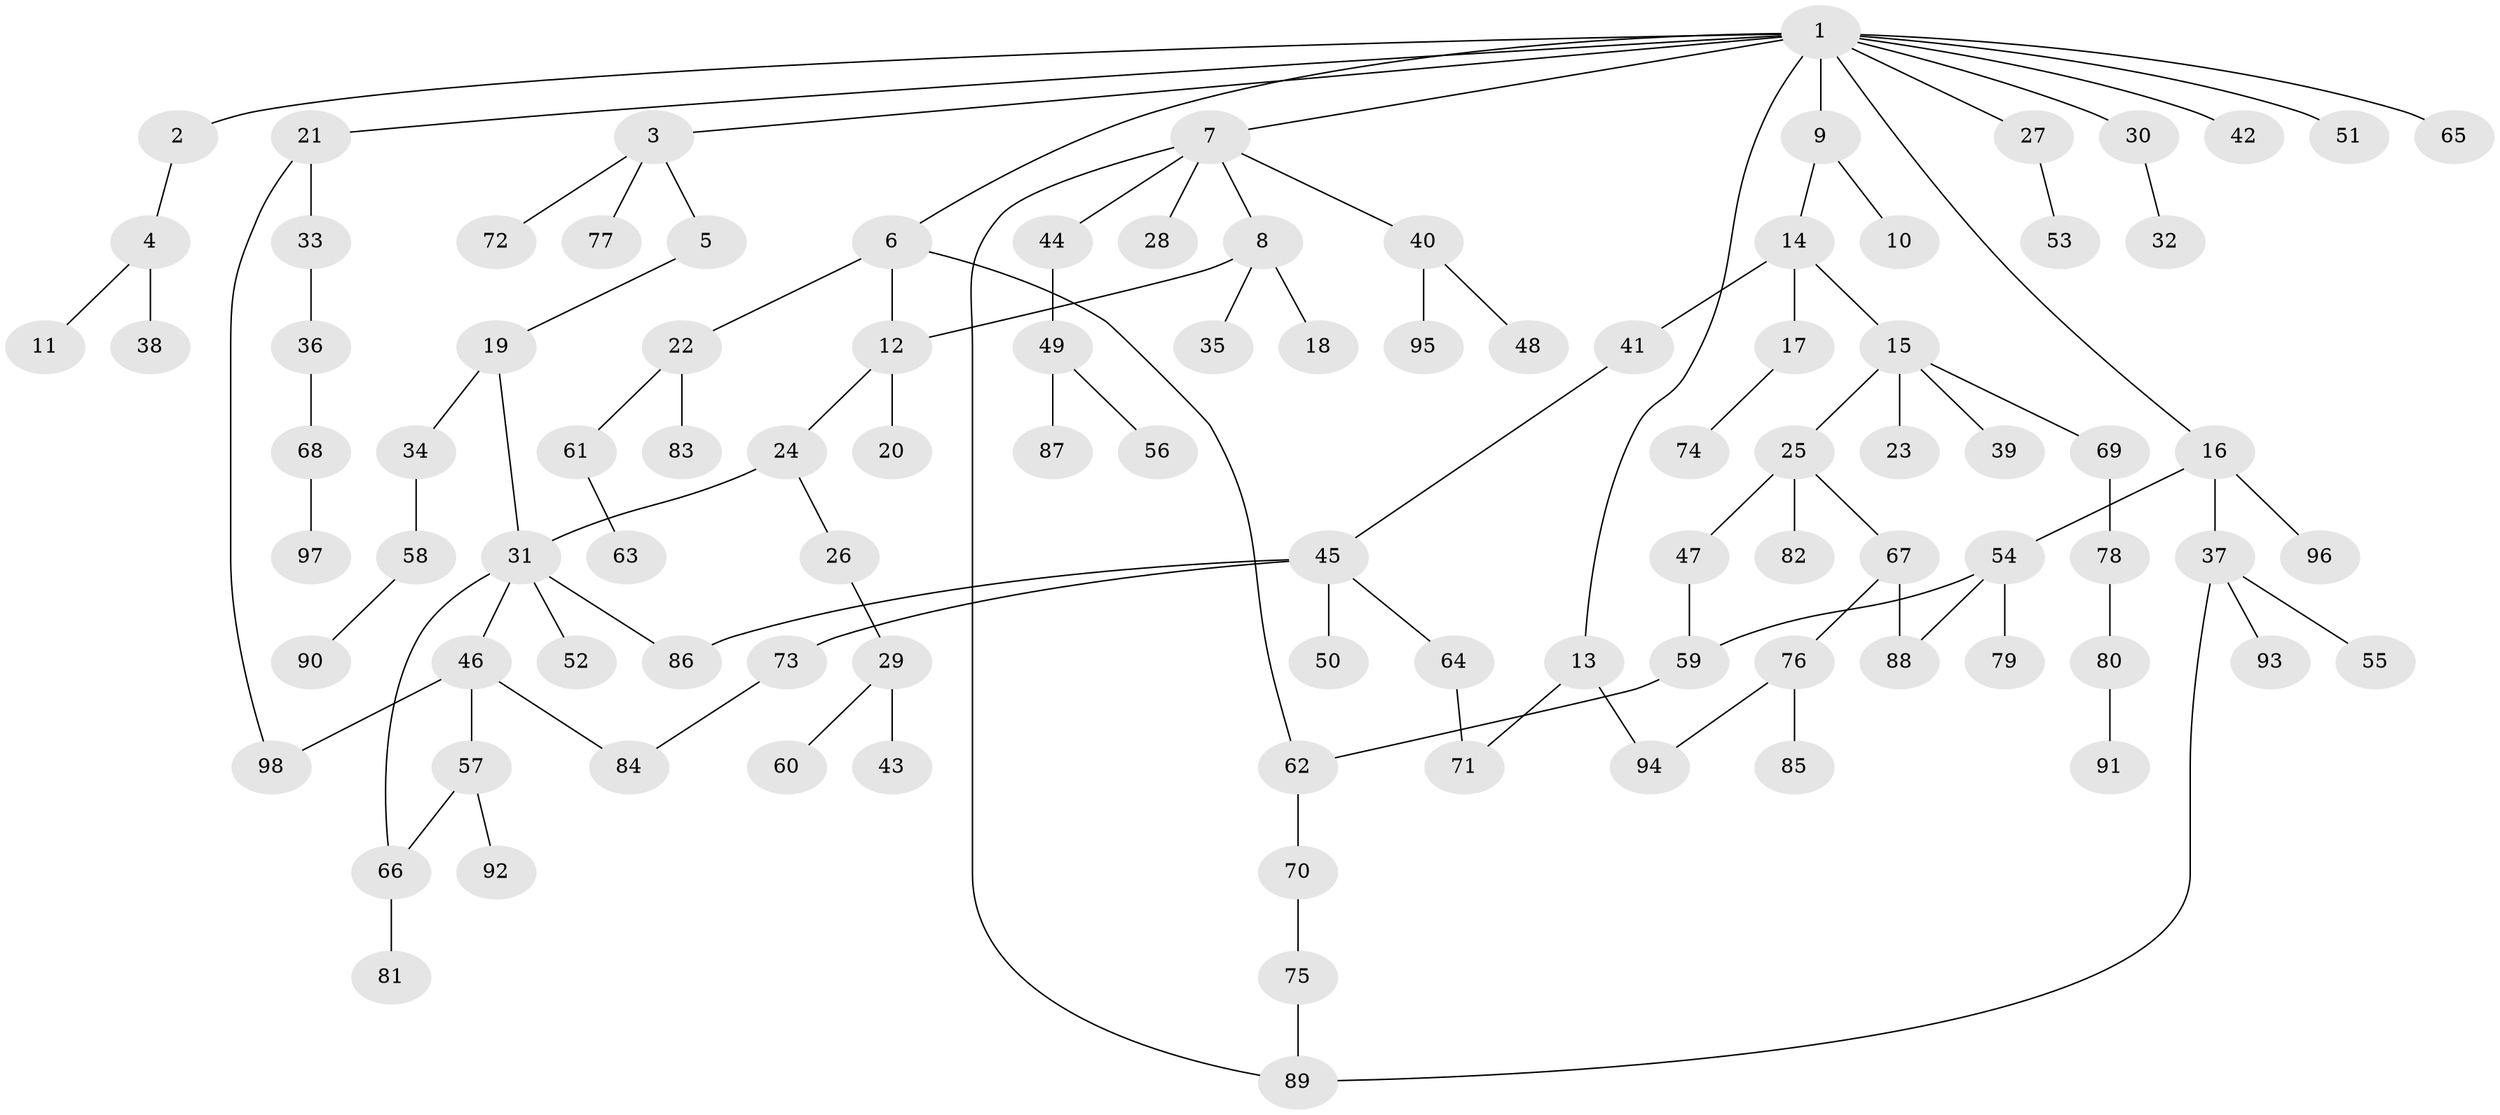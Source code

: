 // coarse degree distribution, {13: 0.017241379310344827, 2: 0.22413793103448276, 4: 0.08620689655172414, 3: 0.15517241379310345, 6: 0.034482758620689655, 9: 0.017241379310344827, 1: 0.4482758620689655, 5: 0.017241379310344827}
// Generated by graph-tools (version 1.1) at 2025/17/03/04/25 18:17:03]
// undirected, 98 vertices, 110 edges
graph export_dot {
graph [start="1"]
  node [color=gray90,style=filled];
  1;
  2;
  3;
  4;
  5;
  6;
  7;
  8;
  9;
  10;
  11;
  12;
  13;
  14;
  15;
  16;
  17;
  18;
  19;
  20;
  21;
  22;
  23;
  24;
  25;
  26;
  27;
  28;
  29;
  30;
  31;
  32;
  33;
  34;
  35;
  36;
  37;
  38;
  39;
  40;
  41;
  42;
  43;
  44;
  45;
  46;
  47;
  48;
  49;
  50;
  51;
  52;
  53;
  54;
  55;
  56;
  57;
  58;
  59;
  60;
  61;
  62;
  63;
  64;
  65;
  66;
  67;
  68;
  69;
  70;
  71;
  72;
  73;
  74;
  75;
  76;
  77;
  78;
  79;
  80;
  81;
  82;
  83;
  84;
  85;
  86;
  87;
  88;
  89;
  90;
  91;
  92;
  93;
  94;
  95;
  96;
  97;
  98;
  1 -- 2;
  1 -- 3;
  1 -- 6;
  1 -- 7;
  1 -- 9;
  1 -- 13;
  1 -- 16;
  1 -- 21;
  1 -- 27;
  1 -- 30;
  1 -- 42;
  1 -- 51;
  1 -- 65;
  2 -- 4;
  3 -- 5;
  3 -- 72;
  3 -- 77;
  4 -- 11;
  4 -- 38;
  5 -- 19;
  6 -- 22;
  6 -- 62;
  6 -- 12;
  7 -- 8;
  7 -- 28;
  7 -- 40;
  7 -- 44;
  7 -- 89;
  8 -- 12;
  8 -- 18;
  8 -- 35;
  9 -- 10;
  9 -- 14;
  12 -- 20;
  12 -- 24;
  13 -- 94;
  13 -- 71;
  14 -- 15;
  14 -- 17;
  14 -- 41;
  15 -- 23;
  15 -- 25;
  15 -- 39;
  15 -- 69;
  16 -- 37;
  16 -- 54;
  16 -- 96;
  17 -- 74;
  19 -- 31;
  19 -- 34;
  21 -- 33;
  21 -- 98;
  22 -- 61;
  22 -- 83;
  24 -- 26;
  24 -- 31;
  25 -- 47;
  25 -- 67;
  25 -- 82;
  26 -- 29;
  27 -- 53;
  29 -- 43;
  29 -- 60;
  30 -- 32;
  31 -- 46;
  31 -- 52;
  31 -- 66;
  31 -- 86;
  33 -- 36;
  34 -- 58;
  36 -- 68;
  37 -- 55;
  37 -- 89;
  37 -- 93;
  40 -- 48;
  40 -- 95;
  41 -- 45;
  44 -- 49;
  45 -- 50;
  45 -- 64;
  45 -- 73;
  45 -- 86;
  46 -- 57;
  46 -- 84;
  46 -- 98;
  47 -- 59;
  49 -- 56;
  49 -- 87;
  54 -- 59;
  54 -- 79;
  54 -- 88;
  57 -- 92;
  57 -- 66;
  58 -- 90;
  59 -- 62;
  61 -- 63;
  62 -- 70;
  64 -- 71;
  66 -- 81;
  67 -- 76;
  67 -- 88;
  68 -- 97;
  69 -- 78;
  70 -- 75;
  73 -- 84;
  75 -- 89;
  76 -- 85;
  76 -- 94;
  78 -- 80;
  80 -- 91;
}
